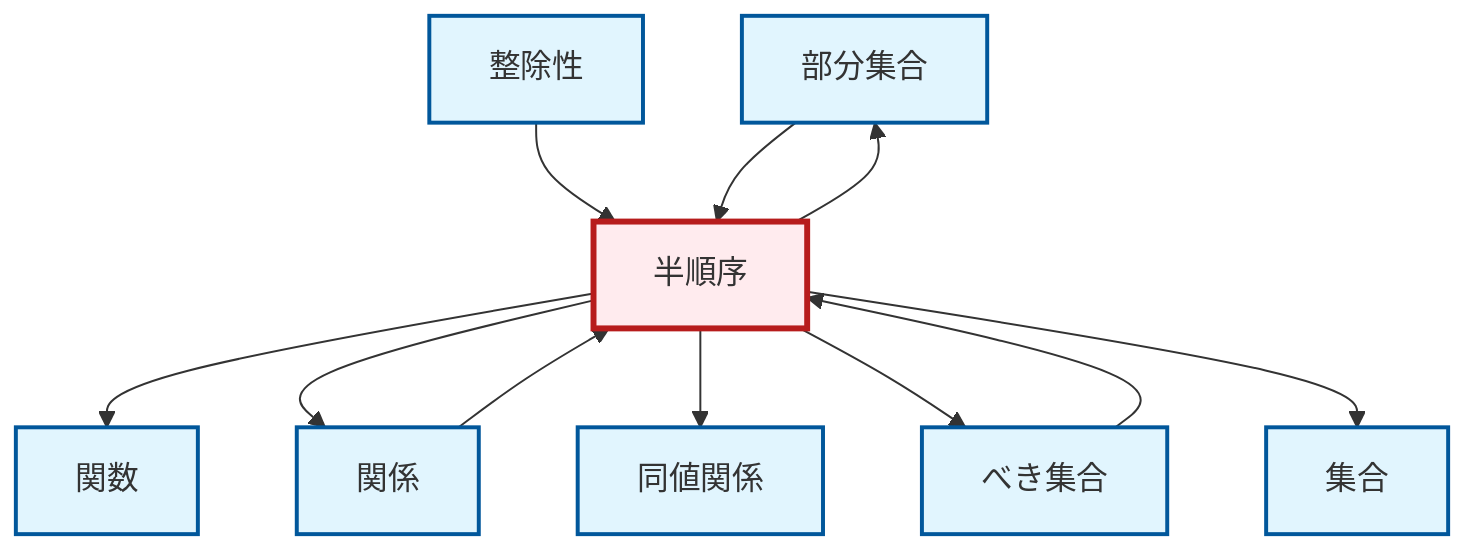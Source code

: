 graph TD
    classDef definition fill:#e1f5fe,stroke:#01579b,stroke-width:2px
    classDef theorem fill:#f3e5f5,stroke:#4a148c,stroke-width:2px
    classDef axiom fill:#fff3e0,stroke:#e65100,stroke-width:2px
    classDef example fill:#e8f5e9,stroke:#1b5e20,stroke-width:2px
    classDef current fill:#ffebee,stroke:#b71c1c,stroke-width:3px
    def-subset["部分集合"]:::definition
    def-set["集合"]:::definition
    def-partial-order["半順序"]:::definition
    def-power-set["べき集合"]:::definition
    def-equivalence-relation["同値関係"]:::definition
    def-function["関数"]:::definition
    def-relation["関係"]:::definition
    def-divisibility["整除性"]:::definition
    def-divisibility --> def-partial-order
    def-partial-order --> def-subset
    def-partial-order --> def-function
    def-partial-order --> def-relation
    def-partial-order --> def-equivalence-relation
    def-power-set --> def-partial-order
    def-subset --> def-partial-order
    def-relation --> def-partial-order
    def-partial-order --> def-power-set
    def-partial-order --> def-set
    class def-partial-order current